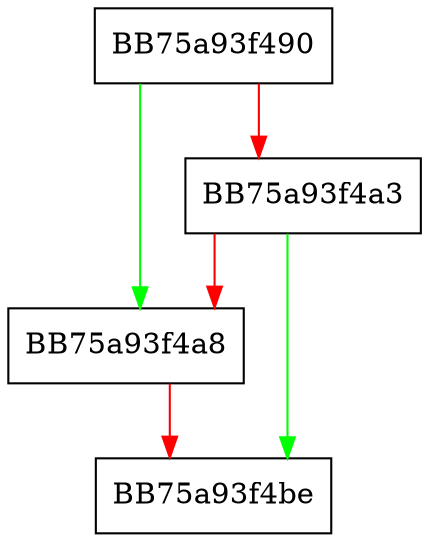 digraph _Do_call {
  node [shape="box"];
  graph [splines=ortho];
  BB75a93f490 -> BB75a93f4a8 [color="green"];
  BB75a93f490 -> BB75a93f4a3 [color="red"];
  BB75a93f4a3 -> BB75a93f4be [color="green"];
  BB75a93f4a3 -> BB75a93f4a8 [color="red"];
  BB75a93f4a8 -> BB75a93f4be [color="red"];
}